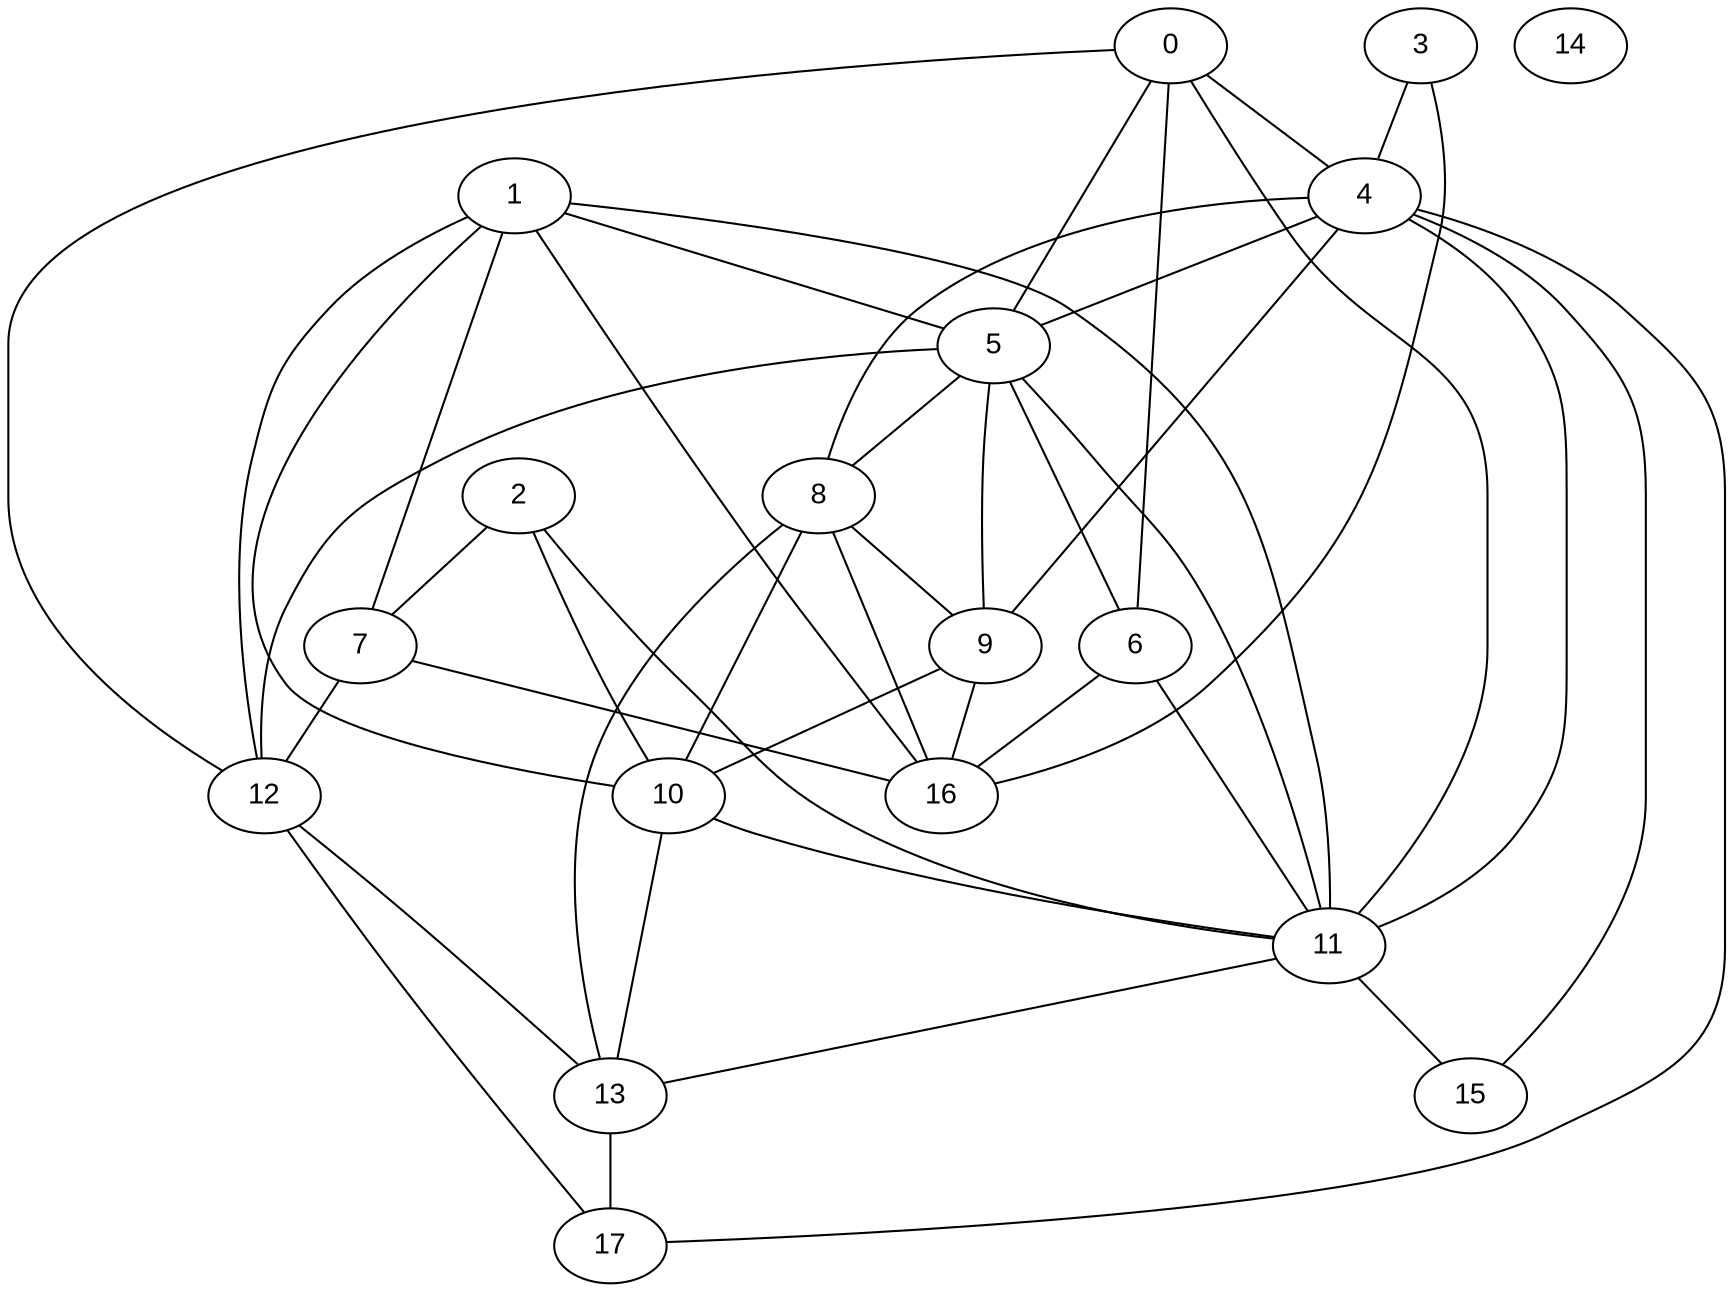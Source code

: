 graph InitialGraph {
  node [style=filled, fillcolor=white, fontname="Arial"];
  0;
  1;
  2;
  3;
  4;
  5;
  6;
  7;
  8;
  9;
  10;
  11;
  12;
  13;
  14;
  15;
  16;
  17;
  0 -- 4;
  0 -- 5;
  0 -- 6;
  0 -- 11;
  0 -- 12;
  1 -- 5;
  1 -- 7;
  1 -- 10;
  1 -- 11;
  1 -- 12;
  1 -- 16;
  2 -- 7;
  2 -- 10;
  2 -- 11;
  3 -- 4;
  3 -- 16;
  4 -- 5;
  4 -- 8;
  4 -- 9;
  4 -- 11;
  4 -- 15;
  4 -- 17;
  5 -- 6;
  5 -- 8;
  5 -- 9;
  5 -- 11;
  5 -- 12;
  6 -- 11;
  6 -- 16;
  7 -- 12;
  7 -- 16;
  8 -- 9;
  8 -- 10;
  8 -- 13;
  8 -- 16;
  9 -- 10;
  9 -- 16;
  10 -- 11;
  10 -- 13;
  11 -- 13;
  11 -- 15;
  12 -- 13;
  12 -- 17;
  13 -- 17;
}
